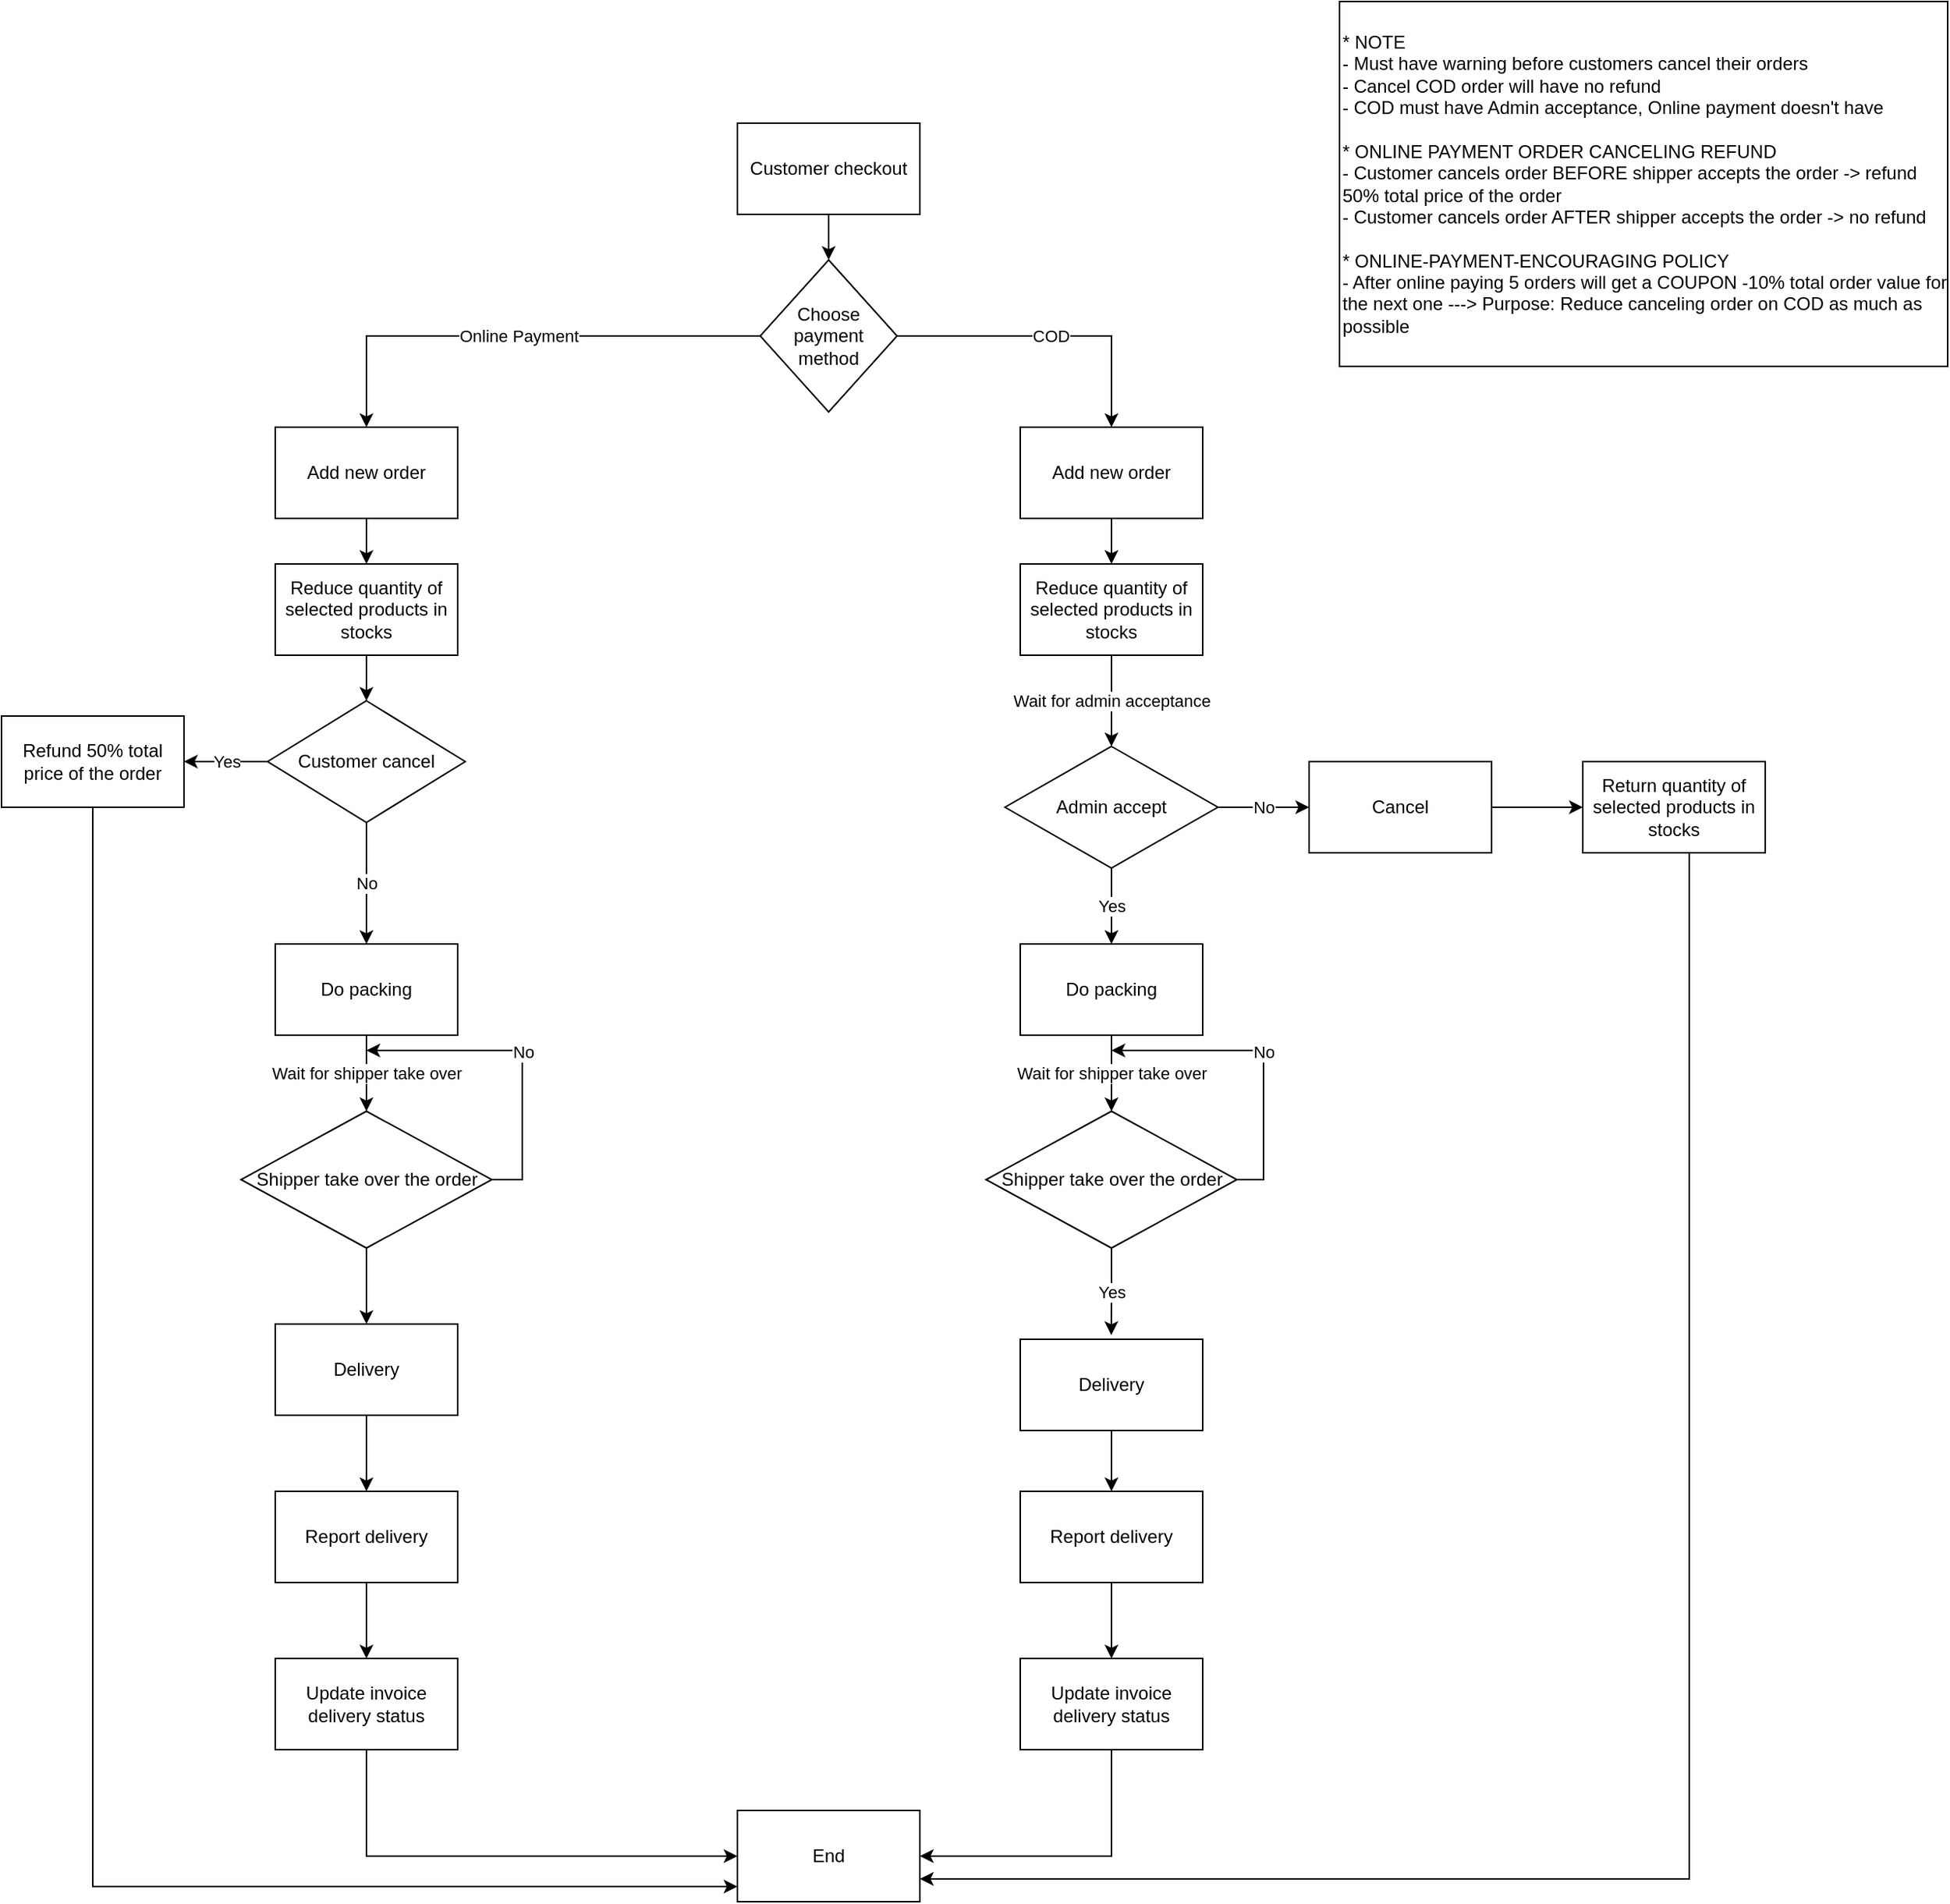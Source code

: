 <mxfile version="21.6.1" type="device">
  <diagram id="C5RBs43oDa-KdzZeNtuy" name="Page-1">
    <mxGraphModel dx="1339" dy="1626" grid="1" gridSize="10" guides="1" tooltips="1" connect="1" arrows="1" fold="1" page="1" pageScale="1" pageWidth="827" pageHeight="1169" math="0" shadow="0">
      <root>
        <mxCell id="WIyWlLk6GJQsqaUBKTNV-0" />
        <mxCell id="WIyWlLk6GJQsqaUBKTNV-1" parent="WIyWlLk6GJQsqaUBKTNV-0" />
        <mxCell id="xdDeYHwy-w81iJUMTwct-5" style="edgeStyle=orthogonalEdgeStyle;rounded=0;orthogonalLoop=1;jettySize=auto;html=1;exitX=0.5;exitY=1;exitDx=0;exitDy=0;" parent="WIyWlLk6GJQsqaUBKTNV-1" source="xdDeYHwy-w81iJUMTwct-0" target="xdDeYHwy-w81iJUMTwct-2" edge="1">
          <mxGeometry relative="1" as="geometry" />
        </mxCell>
        <mxCell id="xdDeYHwy-w81iJUMTwct-0" value="Customer checkout" style="rounded=0;whiteSpace=wrap;html=1;" parent="WIyWlLk6GJQsqaUBKTNV-1" vertex="1">
          <mxGeometry x="354" y="40" width="120" height="60" as="geometry" />
        </mxCell>
        <mxCell id="xdDeYHwy-w81iJUMTwct-6" value="COD" style="edgeStyle=orthogonalEdgeStyle;rounded=0;orthogonalLoop=1;jettySize=auto;html=1;entryX=0.5;entryY=0;entryDx=0;entryDy=0;" parent="WIyWlLk6GJQsqaUBKTNV-1" source="xdDeYHwy-w81iJUMTwct-2" target="xdDeYHwy-w81iJUMTwct-3" edge="1">
          <mxGeometry relative="1" as="geometry" />
        </mxCell>
        <mxCell id="xdDeYHwy-w81iJUMTwct-7" value="Online Payment" style="edgeStyle=orthogonalEdgeStyle;rounded=0;orthogonalLoop=1;jettySize=auto;html=1;entryX=0.5;entryY=0;entryDx=0;entryDy=0;" parent="WIyWlLk6GJQsqaUBKTNV-1" source="xdDeYHwy-w81iJUMTwct-2" target="xdDeYHwy-w81iJUMTwct-4" edge="1">
          <mxGeometry relative="1" as="geometry" />
        </mxCell>
        <mxCell id="xdDeYHwy-w81iJUMTwct-2" value="Choose payment method" style="rhombus;whiteSpace=wrap;html=1;" parent="WIyWlLk6GJQsqaUBKTNV-1" vertex="1">
          <mxGeometry x="369" y="130" width="90" height="100" as="geometry" />
        </mxCell>
        <mxCell id="xdDeYHwy-w81iJUMTwct-12" value="Wait for admin acceptance" style="edgeStyle=orthogonalEdgeStyle;rounded=0;orthogonalLoop=1;jettySize=auto;html=1;entryX=0.5;entryY=0;entryDx=0;entryDy=0;exitX=0.5;exitY=1;exitDx=0;exitDy=0;" parent="WIyWlLk6GJQsqaUBKTNV-1" source="xdDeYHwy-w81iJUMTwct-18" target="xdDeYHwy-w81iJUMTwct-13" edge="1">
          <mxGeometry relative="1" as="geometry">
            <mxPoint x="600" y="370" as="targetPoint" />
          </mxGeometry>
        </mxCell>
        <mxCell id="xdDeYHwy-w81iJUMTwct-19" style="edgeStyle=orthogonalEdgeStyle;rounded=0;orthogonalLoop=1;jettySize=auto;html=1;entryX=0.5;entryY=0;entryDx=0;entryDy=0;" parent="WIyWlLk6GJQsqaUBKTNV-1" source="xdDeYHwy-w81iJUMTwct-3" target="xdDeYHwy-w81iJUMTwct-18" edge="1">
          <mxGeometry relative="1" as="geometry" />
        </mxCell>
        <mxCell id="xdDeYHwy-w81iJUMTwct-3" value="Add new order" style="rounded=0;whiteSpace=wrap;html=1;" parent="WIyWlLk6GJQsqaUBKTNV-1" vertex="1">
          <mxGeometry x="540" y="240" width="120" height="60" as="geometry" />
        </mxCell>
        <mxCell id="xdDeYHwy-w81iJUMTwct-41" style="edgeStyle=orthogonalEdgeStyle;rounded=0;orthogonalLoop=1;jettySize=auto;html=1;" parent="WIyWlLk6GJQsqaUBKTNV-1" source="xdDeYHwy-w81iJUMTwct-4" target="xdDeYHwy-w81iJUMTwct-40" edge="1">
          <mxGeometry relative="1" as="geometry" />
        </mxCell>
        <mxCell id="xdDeYHwy-w81iJUMTwct-4" value="Add new order" style="rounded=0;whiteSpace=wrap;html=1;" parent="WIyWlLk6GJQsqaUBKTNV-1" vertex="1">
          <mxGeometry x="50" y="240" width="120" height="60" as="geometry" />
        </mxCell>
        <mxCell id="xdDeYHwy-w81iJUMTwct-16" value="Yes" style="edgeStyle=orthogonalEdgeStyle;rounded=0;orthogonalLoop=1;jettySize=auto;html=1;entryX=0.5;entryY=0;entryDx=0;entryDy=0;" parent="WIyWlLk6GJQsqaUBKTNV-1" source="xdDeYHwy-w81iJUMTwct-13" target="xdDeYHwy-w81iJUMTwct-15" edge="1">
          <mxGeometry relative="1" as="geometry" />
        </mxCell>
        <mxCell id="xdDeYHwy-w81iJUMTwct-21" value="No" style="edgeStyle=orthogonalEdgeStyle;rounded=0;orthogonalLoop=1;jettySize=auto;html=1;entryX=0;entryY=0.5;entryDx=0;entryDy=0;" parent="WIyWlLk6GJQsqaUBKTNV-1" source="xdDeYHwy-w81iJUMTwct-13" target="xdDeYHwy-w81iJUMTwct-17" edge="1">
          <mxGeometry relative="1" as="geometry" />
        </mxCell>
        <mxCell id="xdDeYHwy-w81iJUMTwct-13" value="Admin accept" style="rhombus;whiteSpace=wrap;html=1;" parent="WIyWlLk6GJQsqaUBKTNV-1" vertex="1">
          <mxGeometry x="530" y="450" width="140" height="80" as="geometry" />
        </mxCell>
        <mxCell id="xdDeYHwy-w81iJUMTwct-26" value="Wait for shipper take over" style="edgeStyle=orthogonalEdgeStyle;rounded=0;orthogonalLoop=1;jettySize=auto;html=1;entryX=0.5;entryY=0;entryDx=0;entryDy=0;" parent="WIyWlLk6GJQsqaUBKTNV-1" source="xdDeYHwy-w81iJUMTwct-15" target="xdDeYHwy-w81iJUMTwct-25" edge="1">
          <mxGeometry relative="1" as="geometry" />
        </mxCell>
        <mxCell id="xdDeYHwy-w81iJUMTwct-15" value="Do packing" style="rounded=0;whiteSpace=wrap;html=1;" parent="WIyWlLk6GJQsqaUBKTNV-1" vertex="1">
          <mxGeometry x="540" y="580" width="120" height="60" as="geometry" />
        </mxCell>
        <mxCell id="xdDeYHwy-w81iJUMTwct-22" style="edgeStyle=orthogonalEdgeStyle;rounded=0;orthogonalLoop=1;jettySize=auto;html=1;entryX=0;entryY=0.5;entryDx=0;entryDy=0;" parent="WIyWlLk6GJQsqaUBKTNV-1" source="xdDeYHwy-w81iJUMTwct-17" target="xdDeYHwy-w81iJUMTwct-20" edge="1">
          <mxGeometry relative="1" as="geometry" />
        </mxCell>
        <mxCell id="xdDeYHwy-w81iJUMTwct-17" value="Cancel" style="rounded=0;whiteSpace=wrap;html=1;" parent="WIyWlLk6GJQsqaUBKTNV-1" vertex="1">
          <mxGeometry x="730" y="460" width="120" height="60" as="geometry" />
        </mxCell>
        <mxCell id="xdDeYHwy-w81iJUMTwct-18" value="Reduce quantity of selected products in stocks" style="rounded=0;whiteSpace=wrap;html=1;" parent="WIyWlLk6GJQsqaUBKTNV-1" vertex="1">
          <mxGeometry x="540" y="330" width="120" height="60" as="geometry" />
        </mxCell>
        <mxCell id="xdDeYHwy-w81iJUMTwct-39" style="edgeStyle=orthogonalEdgeStyle;rounded=0;orthogonalLoop=1;jettySize=auto;html=1;entryX=1;entryY=0.75;entryDx=0;entryDy=0;" parent="WIyWlLk6GJQsqaUBKTNV-1" source="xdDeYHwy-w81iJUMTwct-20" target="xdDeYHwy-w81iJUMTwct-32" edge="1">
          <mxGeometry relative="1" as="geometry">
            <Array as="points">
              <mxPoint x="980" y="1195" />
            </Array>
          </mxGeometry>
        </mxCell>
        <mxCell id="xdDeYHwy-w81iJUMTwct-20" value="Return quantity of selected products in stocks" style="rounded=0;whiteSpace=wrap;html=1;" parent="WIyWlLk6GJQsqaUBKTNV-1" vertex="1">
          <mxGeometry x="910" y="460" width="120" height="60" as="geometry" />
        </mxCell>
        <mxCell id="xdDeYHwy-w81iJUMTwct-23" value="&lt;div align=&quot;left&quot;&gt;* NOTE&lt;/div&gt;&lt;div align=&quot;left&quot;&gt;- Must have warning before customers cancel their orders&lt;/div&gt;&lt;div align=&quot;left&quot;&gt;- Cancel COD order will have no refund&lt;br&gt;&lt;/div&gt;&lt;div align=&quot;left&quot;&gt;- COD must have Admin acceptance, Online payment doesn&#39;t have&lt;/div&gt;&lt;div align=&quot;left&quot;&gt;&lt;br&gt;&lt;/div&gt;&lt;div align=&quot;left&quot;&gt;* ONLINE PAYMENT ORDER CANCELING REFUND&lt;br&gt;&lt;/div&gt;&lt;div align=&quot;left&quot;&gt;- Customer cancels order BEFORE shipper accepts the order -&amp;gt; refund 50% total price of the order&lt;br&gt;&lt;/div&gt;&lt;div align=&quot;left&quot;&gt;- Customer cancels order AFTER shipper accepts the order -&amp;gt; no refund&lt;/div&gt;&lt;div align=&quot;left&quot;&gt;&lt;br&gt;&lt;/div&gt;&lt;div align=&quot;left&quot;&gt;* ONLINE-PAYMENT-ENCOURAGING POLICY&lt;/div&gt;&lt;div align=&quot;left&quot;&gt;- After online paying 5 orders will get a COUPON -10% total order value for the next one ---&amp;gt; Purpose: Reduce canceling order on COD as much as possible&lt;br&gt;&lt;/div&gt;" style="rounded=0;whiteSpace=wrap;html=1;align=left;" parent="WIyWlLk6GJQsqaUBKTNV-1" vertex="1">
          <mxGeometry x="750" y="-40" width="400" height="240" as="geometry" />
        </mxCell>
        <mxCell id="xdDeYHwy-w81iJUMTwct-28" value="No" style="edgeStyle=orthogonalEdgeStyle;rounded=0;orthogonalLoop=1;jettySize=auto;html=1;exitX=1;exitY=0.5;exitDx=0;exitDy=0;" parent="WIyWlLk6GJQsqaUBKTNV-1" source="xdDeYHwy-w81iJUMTwct-25" edge="1">
          <mxGeometry relative="1" as="geometry">
            <mxPoint x="600" y="650" as="targetPoint" />
            <Array as="points">
              <mxPoint x="700" y="735" />
              <mxPoint x="700" y="650" />
            </Array>
          </mxGeometry>
        </mxCell>
        <mxCell id="xdDeYHwy-w81iJUMTwct-31" value="Yes" style="edgeStyle=orthogonalEdgeStyle;rounded=0;orthogonalLoop=1;jettySize=auto;html=1;entryX=0.499;entryY=-0.046;entryDx=0;entryDy=0;entryPerimeter=0;" parent="WIyWlLk6GJQsqaUBKTNV-1" source="xdDeYHwy-w81iJUMTwct-25" edge="1" target="xdDeYHwy-w81iJUMTwct-34">
          <mxGeometry relative="1" as="geometry">
            <mxPoint x="600" y="810" as="targetPoint" />
          </mxGeometry>
        </mxCell>
        <mxCell id="xdDeYHwy-w81iJUMTwct-25" value="Shipper take over the order" style="rhombus;whiteSpace=wrap;html=1;" parent="WIyWlLk6GJQsqaUBKTNV-1" vertex="1">
          <mxGeometry x="517.5" y="690" width="165" height="90" as="geometry" />
        </mxCell>
        <mxCell id="xdDeYHwy-w81iJUMTwct-32" value="End" style="rounded=0;whiteSpace=wrap;html=1;" parent="WIyWlLk6GJQsqaUBKTNV-1" vertex="1">
          <mxGeometry x="354" y="1150" width="120" height="60" as="geometry" />
        </mxCell>
        <mxCell id="xdDeYHwy-w81iJUMTwct-37" style="edgeStyle=orthogonalEdgeStyle;rounded=0;orthogonalLoop=1;jettySize=auto;html=1;entryX=0.5;entryY=0;entryDx=0;entryDy=0;" parent="WIyWlLk6GJQsqaUBKTNV-1" source="xdDeYHwy-w81iJUMTwct-33" target="xdDeYHwy-w81iJUMTwct-36" edge="1">
          <mxGeometry relative="1" as="geometry" />
        </mxCell>
        <mxCell id="xdDeYHwy-w81iJUMTwct-33" value="Report delivery" style="rounded=0;whiteSpace=wrap;html=1;" parent="WIyWlLk6GJQsqaUBKTNV-1" vertex="1">
          <mxGeometry x="540" y="940" width="120" height="60" as="geometry" />
        </mxCell>
        <mxCell id="xdDeYHwy-w81iJUMTwct-35" style="edgeStyle=orthogonalEdgeStyle;rounded=0;orthogonalLoop=1;jettySize=auto;html=1;entryX=0.5;entryY=0;entryDx=0;entryDy=0;" parent="WIyWlLk6GJQsqaUBKTNV-1" source="xdDeYHwy-w81iJUMTwct-34" target="xdDeYHwy-w81iJUMTwct-33" edge="1">
          <mxGeometry relative="1" as="geometry" />
        </mxCell>
        <mxCell id="xdDeYHwy-w81iJUMTwct-34" value="Delivery" style="rounded=0;whiteSpace=wrap;html=1;" parent="WIyWlLk6GJQsqaUBKTNV-1" vertex="1">
          <mxGeometry x="540" y="840" width="120" height="60" as="geometry" />
        </mxCell>
        <mxCell id="xdDeYHwy-w81iJUMTwct-38" style="edgeStyle=orthogonalEdgeStyle;rounded=0;orthogonalLoop=1;jettySize=auto;html=1;entryX=1;entryY=0.5;entryDx=0;entryDy=0;exitX=0.5;exitY=1;exitDx=0;exitDy=0;" parent="WIyWlLk6GJQsqaUBKTNV-1" source="xdDeYHwy-w81iJUMTwct-36" target="xdDeYHwy-w81iJUMTwct-32" edge="1">
          <mxGeometry relative="1" as="geometry" />
        </mxCell>
        <mxCell id="xdDeYHwy-w81iJUMTwct-36" value="Update invoice delivery status" style="rounded=0;whiteSpace=wrap;html=1;" parent="WIyWlLk6GJQsqaUBKTNV-1" vertex="1">
          <mxGeometry x="540" y="1050" width="120" height="60" as="geometry" />
        </mxCell>
        <mxCell id="xdDeYHwy-w81iJUMTwct-43" style="edgeStyle=orthogonalEdgeStyle;rounded=0;orthogonalLoop=1;jettySize=auto;html=1;entryX=0.5;entryY=0;entryDx=0;entryDy=0;" parent="WIyWlLk6GJQsqaUBKTNV-1" source="xdDeYHwy-w81iJUMTwct-40" target="xdDeYHwy-w81iJUMTwct-42" edge="1">
          <mxGeometry relative="1" as="geometry" />
        </mxCell>
        <mxCell id="xdDeYHwy-w81iJUMTwct-40" value="Reduce quantity of selected products in stocks" style="rounded=0;whiteSpace=wrap;html=1;" parent="WIyWlLk6GJQsqaUBKTNV-1" vertex="1">
          <mxGeometry x="50" y="330" width="120" height="60" as="geometry" />
        </mxCell>
        <mxCell id="xdDeYHwy-w81iJUMTwct-46" value="Yes" style="edgeStyle=orthogonalEdgeStyle;rounded=0;orthogonalLoop=1;jettySize=auto;html=1;entryX=1;entryY=0.5;entryDx=0;entryDy=0;" parent="WIyWlLk6GJQsqaUBKTNV-1" source="xdDeYHwy-w81iJUMTwct-42" target="xdDeYHwy-w81iJUMTwct-45" edge="1">
          <mxGeometry relative="1" as="geometry" />
        </mxCell>
        <mxCell id="xdDeYHwy-w81iJUMTwct-49" value="No" style="edgeStyle=orthogonalEdgeStyle;rounded=0;orthogonalLoop=1;jettySize=auto;html=1;entryX=0.5;entryY=0;entryDx=0;entryDy=0;" parent="WIyWlLk6GJQsqaUBKTNV-1" source="xdDeYHwy-w81iJUMTwct-42" target="xdDeYHwy-w81iJUMTwct-48" edge="1">
          <mxGeometry relative="1" as="geometry" />
        </mxCell>
        <mxCell id="xdDeYHwy-w81iJUMTwct-42" value="Customer cancel" style="rhombus;whiteSpace=wrap;html=1;" parent="WIyWlLk6GJQsqaUBKTNV-1" vertex="1">
          <mxGeometry x="45" y="420" width="130" height="80" as="geometry" />
        </mxCell>
        <mxCell id="xdDeYHwy-w81iJUMTwct-47" style="edgeStyle=orthogonalEdgeStyle;rounded=0;orthogonalLoop=1;jettySize=auto;html=1;exitX=0.5;exitY=1;exitDx=0;exitDy=0;" parent="WIyWlLk6GJQsqaUBKTNV-1" source="xdDeYHwy-w81iJUMTwct-45" edge="1">
          <mxGeometry relative="1" as="geometry">
            <mxPoint x="354" y="1200" as="targetPoint" />
            <Array as="points">
              <mxPoint x="-70" y="1200" />
              <mxPoint x="354" y="1200" />
            </Array>
          </mxGeometry>
        </mxCell>
        <mxCell id="xdDeYHwy-w81iJUMTwct-45" value="Refund 50% total price of the order" style="rounded=0;whiteSpace=wrap;html=1;" parent="WIyWlLk6GJQsqaUBKTNV-1" vertex="1">
          <mxGeometry x="-130" y="430" width="120" height="60" as="geometry" />
        </mxCell>
        <mxCell id="xdDeYHwy-w81iJUMTwct-52" value="Wait for shipper take over" style="edgeStyle=orthogonalEdgeStyle;rounded=0;orthogonalLoop=1;jettySize=auto;html=1;entryX=0.5;entryY=0;entryDx=0;entryDy=0;" parent="WIyWlLk6GJQsqaUBKTNV-1" source="xdDeYHwy-w81iJUMTwct-48" target="xdDeYHwy-w81iJUMTwct-51" edge="1">
          <mxGeometry relative="1" as="geometry" />
        </mxCell>
        <mxCell id="xdDeYHwy-w81iJUMTwct-48" value="Do packing" style="rounded=0;whiteSpace=wrap;html=1;" parent="WIyWlLk6GJQsqaUBKTNV-1" vertex="1">
          <mxGeometry x="50" y="580" width="120" height="60" as="geometry" />
        </mxCell>
        <mxCell id="xdDeYHwy-w81iJUMTwct-50" value="No" style="edgeStyle=orthogonalEdgeStyle;rounded=0;orthogonalLoop=1;jettySize=auto;html=1;exitX=1;exitY=0.5;exitDx=0;exitDy=0;" parent="WIyWlLk6GJQsqaUBKTNV-1" source="xdDeYHwy-w81iJUMTwct-51" edge="1">
          <mxGeometry relative="1" as="geometry">
            <mxPoint x="110" y="650" as="targetPoint" />
            <Array as="points">
              <mxPoint x="212.5" y="735" />
              <mxPoint x="212.5" y="650" />
            </Array>
          </mxGeometry>
        </mxCell>
        <mxCell id="xdDeYHwy-w81iJUMTwct-54" style="edgeStyle=orthogonalEdgeStyle;rounded=0;orthogonalLoop=1;jettySize=auto;html=1;entryX=0.5;entryY=0;entryDx=0;entryDy=0;" parent="WIyWlLk6GJQsqaUBKTNV-1" source="xdDeYHwy-w81iJUMTwct-51" target="xdDeYHwy-w81iJUMTwct-53" edge="1">
          <mxGeometry relative="1" as="geometry" />
        </mxCell>
        <mxCell id="xdDeYHwy-w81iJUMTwct-51" value="Shipper take over the order" style="rhombus;whiteSpace=wrap;html=1;" parent="WIyWlLk6GJQsqaUBKTNV-1" vertex="1">
          <mxGeometry x="27.5" y="690" width="165" height="90" as="geometry" />
        </mxCell>
        <mxCell id="xdDeYHwy-w81iJUMTwct-58" style="edgeStyle=orthogonalEdgeStyle;rounded=0;orthogonalLoop=1;jettySize=auto;html=1;entryX=0.5;entryY=0;entryDx=0;entryDy=0;" parent="WIyWlLk6GJQsqaUBKTNV-1" source="xdDeYHwy-w81iJUMTwct-53" target="xdDeYHwy-w81iJUMTwct-56" edge="1">
          <mxGeometry relative="1" as="geometry" />
        </mxCell>
        <mxCell id="xdDeYHwy-w81iJUMTwct-53" value="Delivery" style="rounded=0;whiteSpace=wrap;html=1;" parent="WIyWlLk6GJQsqaUBKTNV-1" vertex="1">
          <mxGeometry x="50" y="830" width="120" height="60" as="geometry" />
        </mxCell>
        <mxCell id="xdDeYHwy-w81iJUMTwct-55" style="edgeStyle=orthogonalEdgeStyle;rounded=0;orthogonalLoop=1;jettySize=auto;html=1;entryX=0.5;entryY=0;entryDx=0;entryDy=0;" parent="WIyWlLk6GJQsqaUBKTNV-1" source="xdDeYHwy-w81iJUMTwct-56" target="xdDeYHwy-w81iJUMTwct-57" edge="1">
          <mxGeometry relative="1" as="geometry" />
        </mxCell>
        <mxCell id="xdDeYHwy-w81iJUMTwct-56" value="Report delivery" style="rounded=0;whiteSpace=wrap;html=1;" parent="WIyWlLk6GJQsqaUBKTNV-1" vertex="1">
          <mxGeometry x="50" y="940" width="120" height="60" as="geometry" />
        </mxCell>
        <mxCell id="xdDeYHwy-w81iJUMTwct-59" style="edgeStyle=orthogonalEdgeStyle;rounded=0;orthogonalLoop=1;jettySize=auto;html=1;entryX=0;entryY=0.5;entryDx=0;entryDy=0;exitX=0.5;exitY=1;exitDx=0;exitDy=0;" parent="WIyWlLk6GJQsqaUBKTNV-1" source="xdDeYHwy-w81iJUMTwct-57" target="xdDeYHwy-w81iJUMTwct-32" edge="1">
          <mxGeometry relative="1" as="geometry" />
        </mxCell>
        <mxCell id="xdDeYHwy-w81iJUMTwct-57" value="Update invoice delivery status" style="rounded=0;whiteSpace=wrap;html=1;" parent="WIyWlLk6GJQsqaUBKTNV-1" vertex="1">
          <mxGeometry x="50" y="1050" width="120" height="60" as="geometry" />
        </mxCell>
      </root>
    </mxGraphModel>
  </diagram>
</mxfile>
